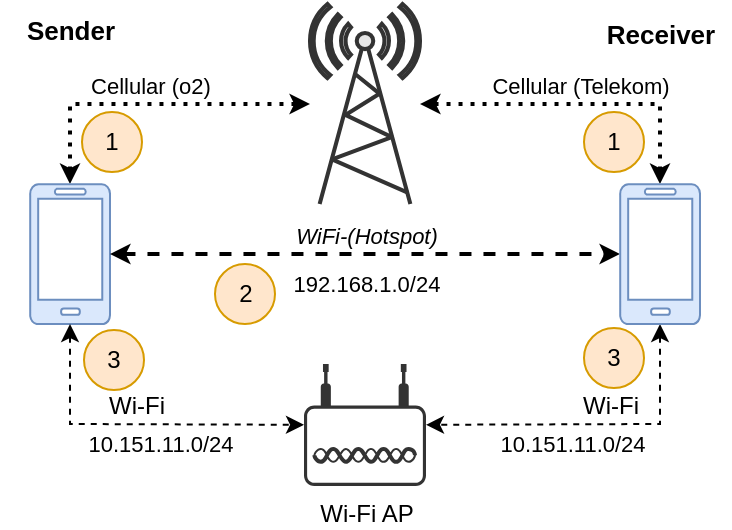 <mxfile version="24.5.3" type="device">
  <diagram name="Page-1" id="Usrh0u7ImTbi4bj7IXTt">
    <mxGraphModel dx="570" dy="336" grid="1" gridSize="10" guides="1" tooltips="1" connect="1" arrows="1" fold="1" page="1" pageScale="1" pageWidth="850" pageHeight="1100" math="0" shadow="0">
      <root>
        <mxCell id="0" />
        <mxCell id="1" parent="0" />
        <mxCell id="8wTJeRSBq2Le5Ez2rqqj-3" value="Cellular (o2)" style="edgeStyle=orthogonalEdgeStyle;rounded=0;orthogonalLoop=1;jettySize=auto;html=1;dashed=1;dashPattern=1 2;strokeWidth=2;startArrow=classic;startFill=1;endSize=4;startSize=4;verticalAlign=bottom;" parent="1" source="Zl0vfMB1vjb8sbIY9mMT-4" target="8wTJeRSBq2Le5Ez2rqqj-2" edge="1">
          <mxGeometry relative="1" as="geometry">
            <Array as="points">
              <mxPoint x="100" y="70" />
            </Array>
          </mxGeometry>
        </mxCell>
        <mxCell id="Zl0vfMB1vjb8sbIY9mMT-4" value="" style="verticalLabelPosition=middle;html=1;verticalAlign=middle;align=right;shape=mxgraph.azure.mobile;pointerEvents=1;labelPosition=left;spacingRight=2;fillColor=#dae8fc;strokeColor=#6c8ebf;" parent="1" vertex="1">
          <mxGeometry x="80" y="110" width="40" height="70" as="geometry" />
        </mxCell>
        <mxCell id="Zl0vfMB1vjb8sbIY9mMT-14" value="Wi-Fi AP" style="points=[[0.03,0.36,0],[0.18,0,0],[0.5,0.34,0],[0.82,0,0],[0.97,0.36,0],[1,0.67,0],[0.975,0.975,0],[0.5,1,0],[0.025,0.975,0],[0,0.67,0]];verticalLabelPosition=bottom;sketch=0;html=1;verticalAlign=top;aspect=fixed;align=center;pointerEvents=1;shape=mxgraph.cisco19.wireless_access_point;fillColor=#333333;strokeColor=default;" parent="1" vertex="1">
          <mxGeometry x="217" y="200" width="61" height="61" as="geometry" />
        </mxCell>
        <mxCell id="Zl0vfMB1vjb8sbIY9mMT-15" value="WiFi-(Hotspot)" style="endArrow=classic;dashed=1;html=1;strokeWidth=2;rounded=0;jumpSize=6;flowAnimation=0;shadow=0;verticalAlign=bottom;fontStyle=2;fontSize=11;startArrow=classic;startFill=1;endFill=1;endSize=4;startSize=4;" parent="1" source="Zl0vfMB1vjb8sbIY9mMT-4" target="8wTJeRSBq2Le5Ez2rqqj-1" edge="1">
          <mxGeometry width="50" height="50" relative="1" as="geometry">
            <mxPoint x="160" y="160" as="sourcePoint" />
            <mxPoint x="300" y="190" as="targetPoint" />
          </mxGeometry>
        </mxCell>
        <mxCell id="Zl0vfMB1vjb8sbIY9mMT-17" value="Wi-Fi" style="endArrow=classic;html=1;strokeWidth=1;rounded=0;dashed=1;startArrow=classic;startFill=1;endFill=1;verticalAlign=bottom;fontSize=12;" parent="1" source="Zl0vfMB1vjb8sbIY9mMT-4" target="Zl0vfMB1vjb8sbIY9mMT-14" edge="1">
          <mxGeometry width="50" height="50" relative="1" as="geometry">
            <mxPoint x="60" y="266" as="sourcePoint" />
            <mxPoint x="207" y="340" as="targetPoint" />
            <Array as="points">
              <mxPoint x="100" y="230" />
            </Array>
          </mxGeometry>
        </mxCell>
        <mxCell id="Zl0vfMB1vjb8sbIY9mMT-18" value="Wi-Fi" style="endArrow=classic;html=1;strokeWidth=1;rounded=0;dashed=1;startArrow=classic;startFill=1;endFill=1;verticalAlign=bottom;fontSize=12;" parent="1" source="8wTJeRSBq2Le5Ez2rqqj-1" target="Zl0vfMB1vjb8sbIY9mMT-14" edge="1">
          <mxGeometry x="-0.102" width="50" height="50" relative="1" as="geometry">
            <mxPoint x="550" y="270" as="sourcePoint" />
            <mxPoint x="410" y="350" as="targetPoint" />
            <Array as="points">
              <mxPoint x="395" y="230" />
            </Array>
            <mxPoint as="offset" />
          </mxGeometry>
        </mxCell>
        <mxCell id="8wTJeRSBq2Le5Ez2rqqj-4" value="Cellular (Telekom)" style="edgeStyle=orthogonalEdgeStyle;rounded=0;orthogonalLoop=1;jettySize=auto;html=1;strokeWidth=2;dashed=1;dashPattern=1 2;startArrow=classic;startFill=1;endSize=4;startSize=4;verticalAlign=bottom;" parent="1" source="8wTJeRSBq2Le5Ez2rqqj-1" target="8wTJeRSBq2Le5Ez2rqqj-2" edge="1">
          <mxGeometry relative="1" as="geometry">
            <Array as="points">
              <mxPoint x="395" y="70" />
            </Array>
          </mxGeometry>
        </mxCell>
        <mxCell id="8wTJeRSBq2Le5Ez2rqqj-1" value="" style="verticalLabelPosition=middle;html=1;verticalAlign=middle;align=left;shape=mxgraph.azure.mobile;pointerEvents=1;labelPosition=right;horizontal=1;spacingLeft=2;fillColor=#dae8fc;strokeColor=#6c8ebf;" parent="1" vertex="1">
          <mxGeometry x="375" y="110" width="40" height="70" as="geometry" />
        </mxCell>
        <mxCell id="8wTJeRSBq2Le5Ez2rqqj-2" value="" style="verticalAlign=top;verticalLabelPosition=bottom;labelPosition=center;align=center;html=1;outlineConnect=0;gradientDirection=north;strokeWidth=2;shape=mxgraph.networks.radio_tower;fillColor=#E6E6E6;strokeColor=#333333;" parent="1" vertex="1">
          <mxGeometry x="220" y="20" width="55" height="100" as="geometry" />
        </mxCell>
        <mxCell id="8wTJeRSBq2Le5Ez2rqqj-5" value="192.168.1.0/24" style="text;html=1;align=center;verticalAlign=middle;resizable=0;points=[];autosize=1;strokeColor=none;fillColor=none;spacing=0;fontSize=11;" parent="1" vertex="1">
          <mxGeometry x="202.5" y="150" width="90" height="20" as="geometry" />
        </mxCell>
        <mxCell id="8wTJeRSBq2Le5Ez2rqqj-6" value="1" style="ellipse;whiteSpace=wrap;html=1;aspect=fixed;fillColor=#ffe6cc;strokeColor=#d79b00;" parent="1" vertex="1">
          <mxGeometry x="106" y="74" width="30" height="30" as="geometry" />
        </mxCell>
        <mxCell id="8wTJeRSBq2Le5Ez2rqqj-7" value="2" style="ellipse;whiteSpace=wrap;html=1;aspect=fixed;fillColor=#ffe6cc;strokeColor=#d79b00;" parent="1" vertex="1">
          <mxGeometry x="172.5" y="150" width="30" height="30" as="geometry" />
        </mxCell>
        <mxCell id="8wTJeRSBq2Le5Ez2rqqj-8" value="3" style="ellipse;whiteSpace=wrap;html=1;aspect=fixed;fillColor=#ffe6cc;strokeColor=#d79b00;" parent="1" vertex="1">
          <mxGeometry x="107" y="183" width="30" height="30" as="geometry" />
        </mxCell>
        <mxCell id="7jxUd5dTYPTu4BxH48AA-1" value="Sender" style="text;html=1;align=center;verticalAlign=middle;resizable=0;points=[];autosize=1;strokeColor=none;fillColor=none;fontStyle=1;fontSize=13;" parent="1" vertex="1">
          <mxGeometry x="65" y="18" width="70" height="30" as="geometry" />
        </mxCell>
        <mxCell id="7jxUd5dTYPTu4BxH48AA-2" value="Receiver" style="text;html=1;align=center;verticalAlign=middle;resizable=0;points=[];autosize=1;strokeColor=none;fillColor=none;fontStyle=1;fontSize=13;" parent="1" vertex="1">
          <mxGeometry x="360" y="20" width="70" height="30" as="geometry" />
        </mxCell>
        <mxCell id="ep_fopS3YTtqJX3LSNKl-1" value="&lt;span style=&quot;font-size: 11px; background-color: rgb(255, 255, 255);&quot;&gt;10.151.11.0/24&lt;/span&gt;" style="text;html=1;align=center;verticalAlign=middle;resizable=0;points=[];autosize=1;strokeColor=none;fillColor=none;spacing=0;" vertex="1" parent="1">
          <mxGeometry x="306" y="230" width="90" height="20" as="geometry" />
        </mxCell>
        <mxCell id="ep_fopS3YTtqJX3LSNKl-3" value="&lt;span style=&quot;font-size: 11px; background-color: rgb(255, 255, 255);&quot;&gt;10.151.11.0/24&lt;/span&gt;" style="text;html=1;align=center;verticalAlign=middle;resizable=0;points=[];autosize=1;strokeColor=none;fillColor=none;spacing=0;" vertex="1" parent="1">
          <mxGeometry x="100" y="230" width="90" height="20" as="geometry" />
        </mxCell>
        <mxCell id="ep_fopS3YTtqJX3LSNKl-4" value="3" style="ellipse;whiteSpace=wrap;html=1;aspect=fixed;fillColor=#ffe6cc;strokeColor=#d79b00;" vertex="1" parent="1">
          <mxGeometry x="357" y="182" width="30" height="30" as="geometry" />
        </mxCell>
        <mxCell id="ep_fopS3YTtqJX3LSNKl-5" value="1" style="ellipse;whiteSpace=wrap;html=1;aspect=fixed;fillColor=#ffe6cc;strokeColor=#d79b00;" vertex="1" parent="1">
          <mxGeometry x="357" y="74" width="30" height="30" as="geometry" />
        </mxCell>
      </root>
    </mxGraphModel>
  </diagram>
</mxfile>

